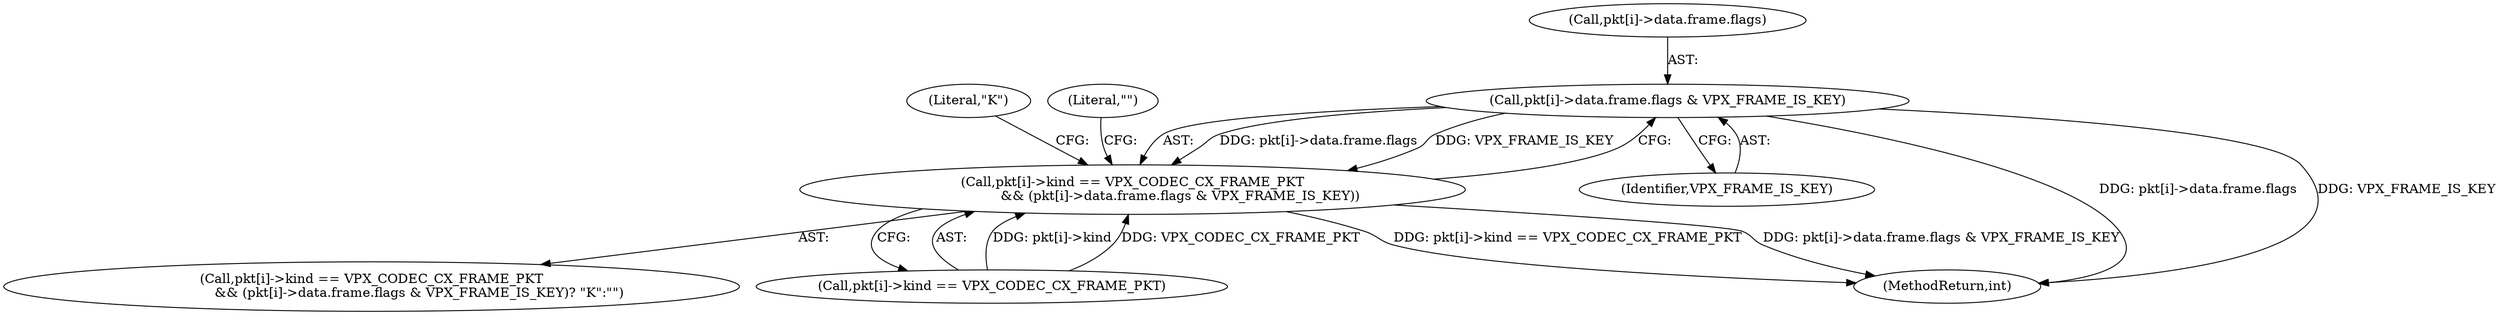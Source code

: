 digraph "0_Android_5a9753fca56f0eeb9f61e342b2fccffc364f9426_22@array" {
"1001575" [label="(Call,pkt[i]->data.frame.flags & VPX_FRAME_IS_KEY)"];
"1001567" [label="(Call,pkt[i]->kind == VPX_CODEC_CX_FRAME_PKT\n                       && (pkt[i]->data.frame.flags & VPX_FRAME_IS_KEY))"];
"1001586" [label="(Literal,\"K\")"];
"1001587" [label="(Literal,\"\")"];
"1001585" [label="(Identifier,VPX_FRAME_IS_KEY)"];
"1001567" [label="(Call,pkt[i]->kind == VPX_CODEC_CX_FRAME_PKT\n                       && (pkt[i]->data.frame.flags & VPX_FRAME_IS_KEY))"];
"1001566" [label="(Call,pkt[i]->kind == VPX_CODEC_CX_FRAME_PKT\n                       && (pkt[i]->data.frame.flags & VPX_FRAME_IS_KEY)? \"K\":\"\")"];
"1001576" [label="(Call,pkt[i]->data.frame.flags)"];
"1001568" [label="(Call,pkt[i]->kind == VPX_CODEC_CX_FRAME_PKT)"];
"1001731" [label="(MethodReturn,int)"];
"1001575" [label="(Call,pkt[i]->data.frame.flags & VPX_FRAME_IS_KEY)"];
"1001575" -> "1001567"  [label="AST: "];
"1001575" -> "1001585"  [label="CFG: "];
"1001576" -> "1001575"  [label="AST: "];
"1001585" -> "1001575"  [label="AST: "];
"1001567" -> "1001575"  [label="CFG: "];
"1001575" -> "1001731"  [label="DDG: pkt[i]->data.frame.flags"];
"1001575" -> "1001731"  [label="DDG: VPX_FRAME_IS_KEY"];
"1001575" -> "1001567"  [label="DDG: pkt[i]->data.frame.flags"];
"1001575" -> "1001567"  [label="DDG: VPX_FRAME_IS_KEY"];
"1001567" -> "1001566"  [label="AST: "];
"1001567" -> "1001568"  [label="CFG: "];
"1001568" -> "1001567"  [label="AST: "];
"1001586" -> "1001567"  [label="CFG: "];
"1001587" -> "1001567"  [label="CFG: "];
"1001567" -> "1001731"  [label="DDG: pkt[i]->kind == VPX_CODEC_CX_FRAME_PKT"];
"1001567" -> "1001731"  [label="DDG: pkt[i]->data.frame.flags & VPX_FRAME_IS_KEY"];
"1001568" -> "1001567"  [label="DDG: pkt[i]->kind"];
"1001568" -> "1001567"  [label="DDG: VPX_CODEC_CX_FRAME_PKT"];
}
